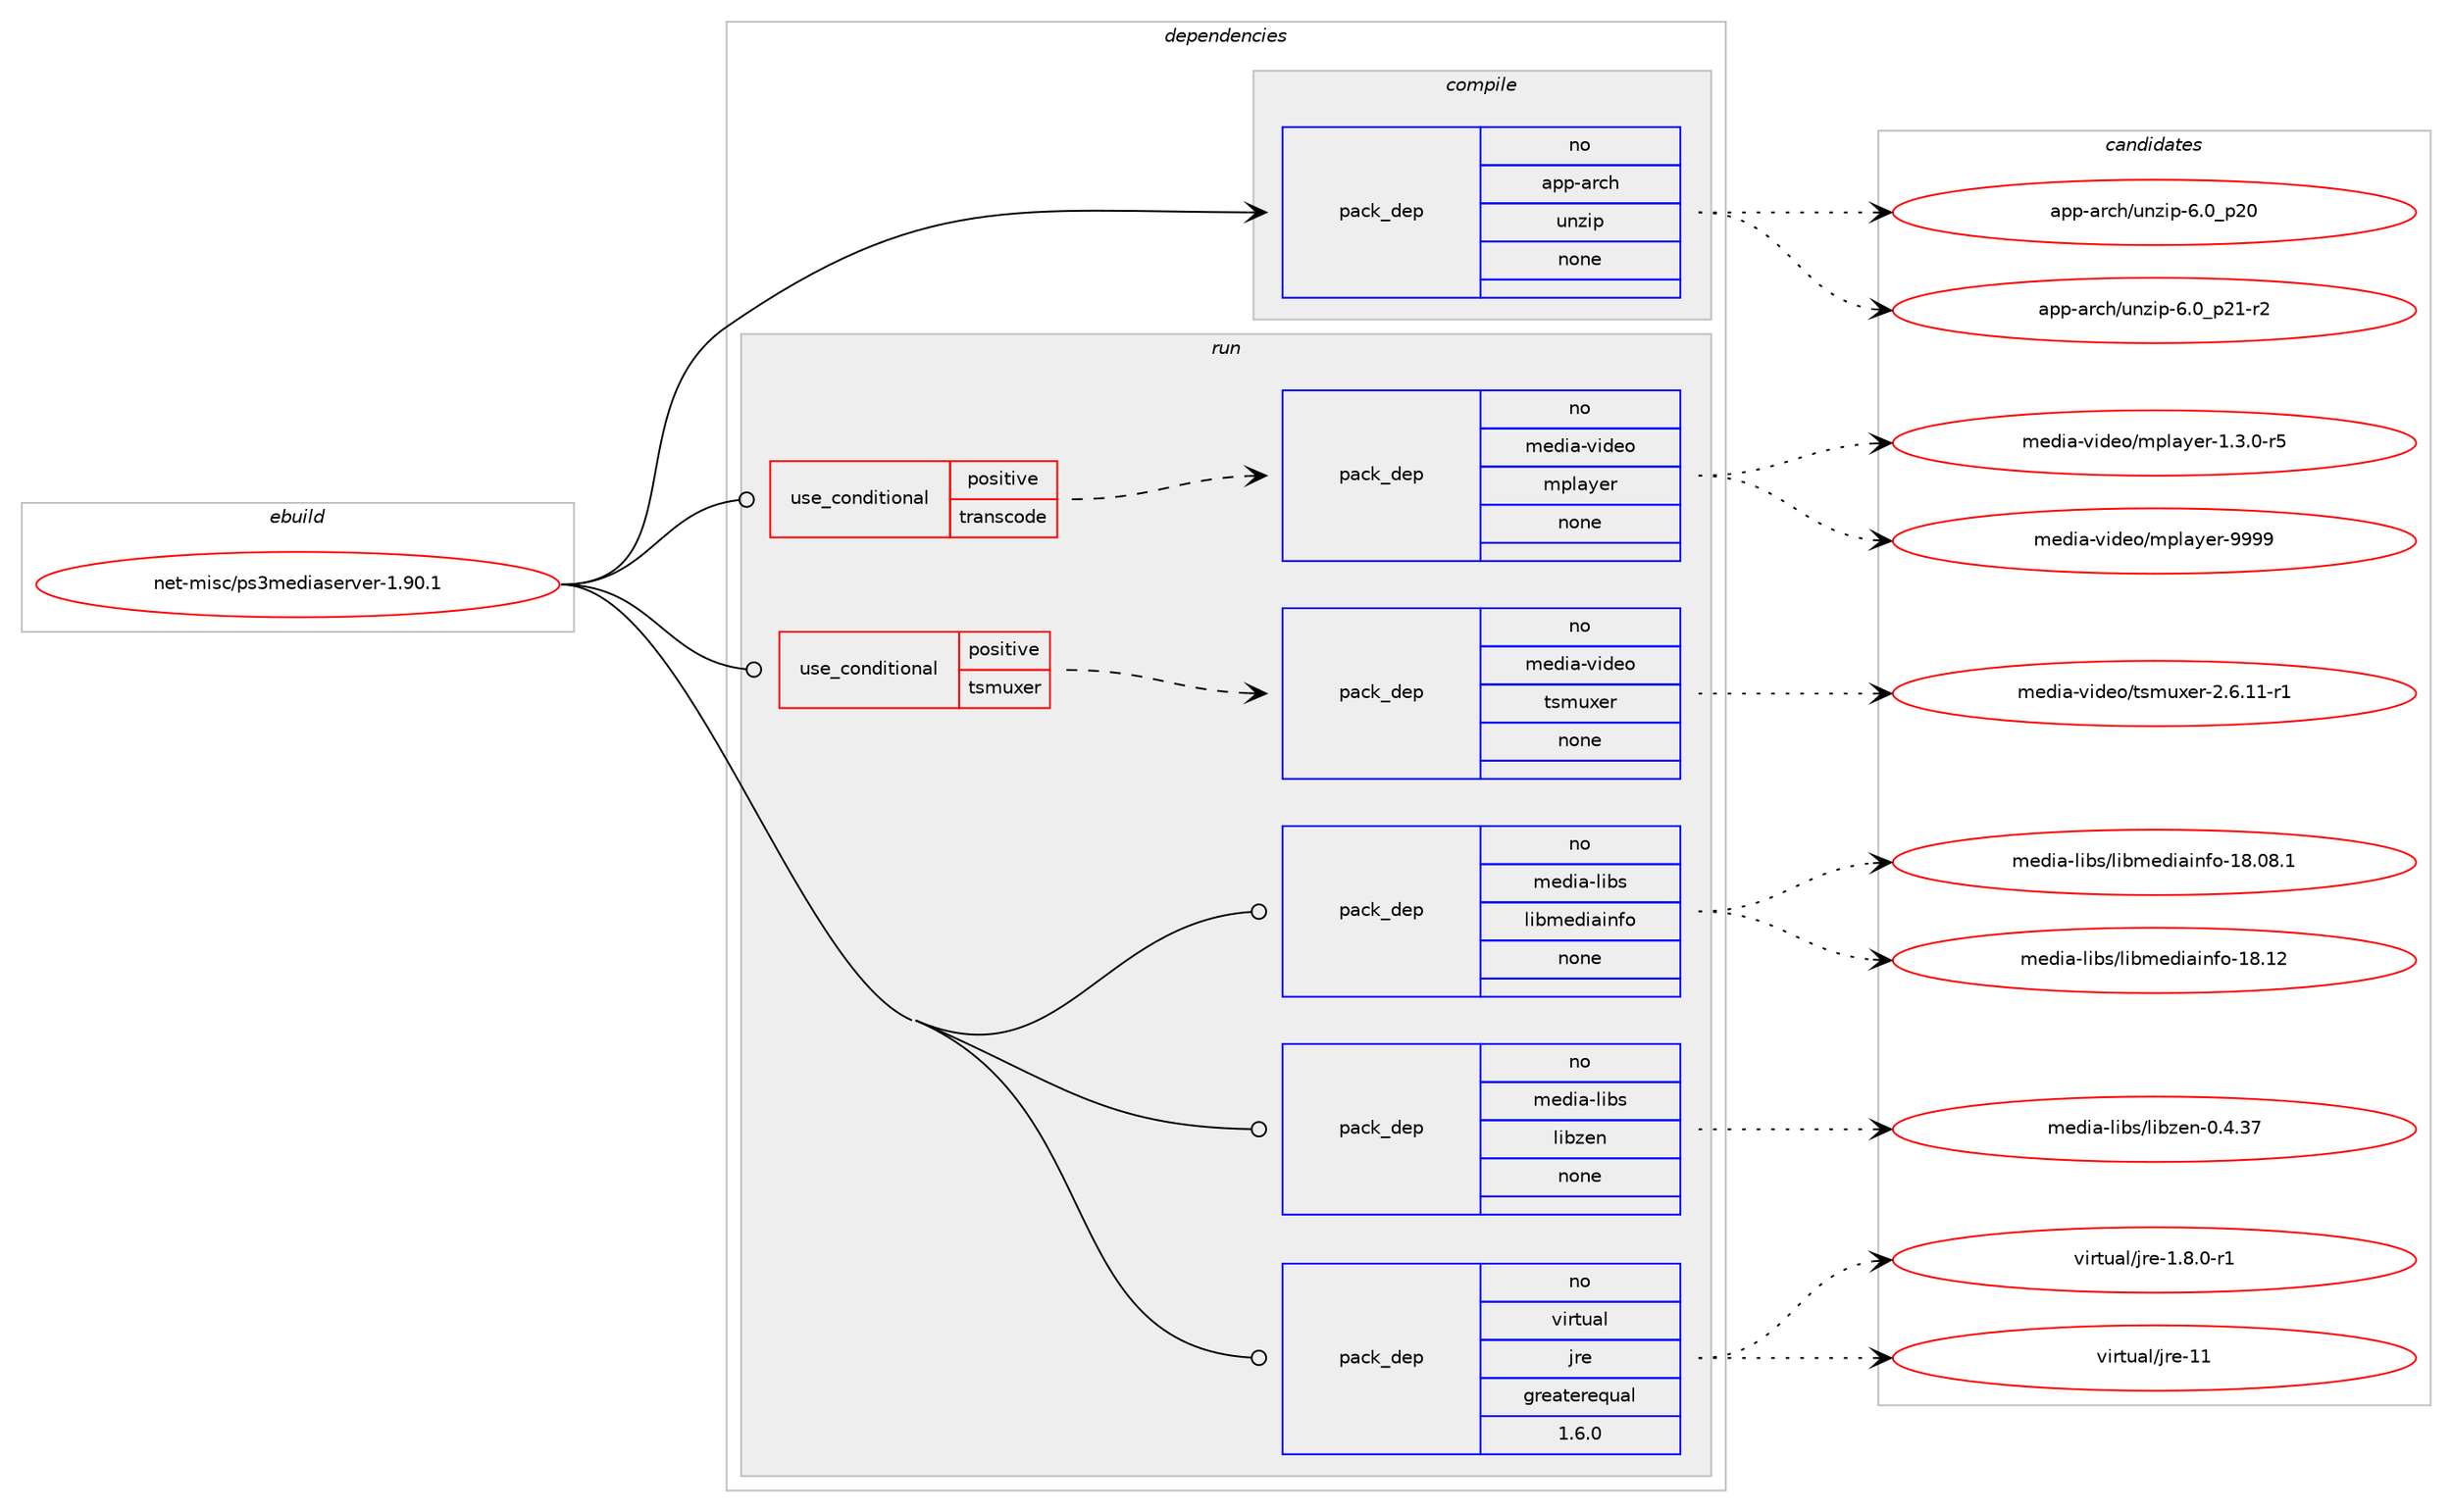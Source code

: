 digraph prolog {

# *************
# Graph options
# *************

newrank=true;
concentrate=true;
compound=true;
graph [rankdir=LR,fontname=Helvetica,fontsize=10,ranksep=1.5];#, ranksep=2.5, nodesep=0.2];
edge  [arrowhead=vee];
node  [fontname=Helvetica,fontsize=10];

# **********
# The ebuild
# **********

subgraph cluster_leftcol {
color=gray;
rank=same;
label=<<i>ebuild</i>>;
id [label="net-misc/ps3mediaserver-1.90.1", color=red, width=4, href="../net-misc/ps3mediaserver-1.90.1.svg"];
}

# ****************
# The dependencies
# ****************

subgraph cluster_midcol {
color=gray;
label=<<i>dependencies</i>>;
subgraph cluster_compile {
fillcolor="#eeeeee";
style=filled;
label=<<i>compile</i>>;
subgraph pack1194749 {
dependency1671052 [label=<<TABLE BORDER="0" CELLBORDER="1" CELLSPACING="0" CELLPADDING="4" WIDTH="220"><TR><TD ROWSPAN="6" CELLPADDING="30">pack_dep</TD></TR><TR><TD WIDTH="110">no</TD></TR><TR><TD>app-arch</TD></TR><TR><TD>unzip</TD></TR><TR><TD>none</TD></TR><TR><TD></TD></TR></TABLE>>, shape=none, color=blue];
}
id:e -> dependency1671052:w [weight=20,style="solid",arrowhead="vee"];
}
subgraph cluster_compileandrun {
fillcolor="#eeeeee";
style=filled;
label=<<i>compile and run</i>>;
}
subgraph cluster_run {
fillcolor="#eeeeee";
style=filled;
label=<<i>run</i>>;
subgraph cond449068 {
dependency1671053 [label=<<TABLE BORDER="0" CELLBORDER="1" CELLSPACING="0" CELLPADDING="4"><TR><TD ROWSPAN="3" CELLPADDING="10">use_conditional</TD></TR><TR><TD>positive</TD></TR><TR><TD>transcode</TD></TR></TABLE>>, shape=none, color=red];
subgraph pack1194750 {
dependency1671054 [label=<<TABLE BORDER="0" CELLBORDER="1" CELLSPACING="0" CELLPADDING="4" WIDTH="220"><TR><TD ROWSPAN="6" CELLPADDING="30">pack_dep</TD></TR><TR><TD WIDTH="110">no</TD></TR><TR><TD>media-video</TD></TR><TR><TD>mplayer</TD></TR><TR><TD>none</TD></TR><TR><TD></TD></TR></TABLE>>, shape=none, color=blue];
}
dependency1671053:e -> dependency1671054:w [weight=20,style="dashed",arrowhead="vee"];
}
id:e -> dependency1671053:w [weight=20,style="solid",arrowhead="odot"];
subgraph cond449069 {
dependency1671055 [label=<<TABLE BORDER="0" CELLBORDER="1" CELLSPACING="0" CELLPADDING="4"><TR><TD ROWSPAN="3" CELLPADDING="10">use_conditional</TD></TR><TR><TD>positive</TD></TR><TR><TD>tsmuxer</TD></TR></TABLE>>, shape=none, color=red];
subgraph pack1194751 {
dependency1671056 [label=<<TABLE BORDER="0" CELLBORDER="1" CELLSPACING="0" CELLPADDING="4" WIDTH="220"><TR><TD ROWSPAN="6" CELLPADDING="30">pack_dep</TD></TR><TR><TD WIDTH="110">no</TD></TR><TR><TD>media-video</TD></TR><TR><TD>tsmuxer</TD></TR><TR><TD>none</TD></TR><TR><TD></TD></TR></TABLE>>, shape=none, color=blue];
}
dependency1671055:e -> dependency1671056:w [weight=20,style="dashed",arrowhead="vee"];
}
id:e -> dependency1671055:w [weight=20,style="solid",arrowhead="odot"];
subgraph pack1194752 {
dependency1671057 [label=<<TABLE BORDER="0" CELLBORDER="1" CELLSPACING="0" CELLPADDING="4" WIDTH="220"><TR><TD ROWSPAN="6" CELLPADDING="30">pack_dep</TD></TR><TR><TD WIDTH="110">no</TD></TR><TR><TD>media-libs</TD></TR><TR><TD>libmediainfo</TD></TR><TR><TD>none</TD></TR><TR><TD></TD></TR></TABLE>>, shape=none, color=blue];
}
id:e -> dependency1671057:w [weight=20,style="solid",arrowhead="odot"];
subgraph pack1194753 {
dependency1671058 [label=<<TABLE BORDER="0" CELLBORDER="1" CELLSPACING="0" CELLPADDING="4" WIDTH="220"><TR><TD ROWSPAN="6" CELLPADDING="30">pack_dep</TD></TR><TR><TD WIDTH="110">no</TD></TR><TR><TD>media-libs</TD></TR><TR><TD>libzen</TD></TR><TR><TD>none</TD></TR><TR><TD></TD></TR></TABLE>>, shape=none, color=blue];
}
id:e -> dependency1671058:w [weight=20,style="solid",arrowhead="odot"];
subgraph pack1194754 {
dependency1671059 [label=<<TABLE BORDER="0" CELLBORDER="1" CELLSPACING="0" CELLPADDING="4" WIDTH="220"><TR><TD ROWSPAN="6" CELLPADDING="30">pack_dep</TD></TR><TR><TD WIDTH="110">no</TD></TR><TR><TD>virtual</TD></TR><TR><TD>jre</TD></TR><TR><TD>greaterequal</TD></TR><TR><TD>1.6.0</TD></TR></TABLE>>, shape=none, color=blue];
}
id:e -> dependency1671059:w [weight=20,style="solid",arrowhead="odot"];
}
}

# **************
# The candidates
# **************

subgraph cluster_choices {
rank=same;
color=gray;
label=<<i>candidates</i>>;

subgraph choice1194749 {
color=black;
nodesep=1;
choice971121124597114991044711711012210511245544648951125048 [label="app-arch/unzip-6.0_p20", color=red, width=4,href="../app-arch/unzip-6.0_p20.svg"];
choice9711211245971149910447117110122105112455446489511250494511450 [label="app-arch/unzip-6.0_p21-r2", color=red, width=4,href="../app-arch/unzip-6.0_p21-r2.svg"];
dependency1671052:e -> choice971121124597114991044711711012210511245544648951125048:w [style=dotted,weight="100"];
dependency1671052:e -> choice9711211245971149910447117110122105112455446489511250494511450:w [style=dotted,weight="100"];
}
subgraph choice1194750 {
color=black;
nodesep=1;
choice109101100105974511810510010111147109112108971211011144549465146484511453 [label="media-video/mplayer-1.3.0-r5", color=red, width=4,href="../media-video/mplayer-1.3.0-r5.svg"];
choice109101100105974511810510010111147109112108971211011144557575757 [label="media-video/mplayer-9999", color=red, width=4,href="../media-video/mplayer-9999.svg"];
dependency1671054:e -> choice109101100105974511810510010111147109112108971211011144549465146484511453:w [style=dotted,weight="100"];
dependency1671054:e -> choice109101100105974511810510010111147109112108971211011144557575757:w [style=dotted,weight="100"];
}
subgraph choice1194751 {
color=black;
nodesep=1;
choice109101100105974511810510010111147116115109117120101114455046544649494511449 [label="media-video/tsmuxer-2.6.11-r1", color=red, width=4,href="../media-video/tsmuxer-2.6.11-r1.svg"];
dependency1671056:e -> choice109101100105974511810510010111147116115109117120101114455046544649494511449:w [style=dotted,weight="100"];
}
subgraph choice1194752 {
color=black;
nodesep=1;
choice1091011001059745108105981154710810598109101100105971051101021114549564648564649 [label="media-libs/libmediainfo-18.08.1", color=red, width=4,href="../media-libs/libmediainfo-18.08.1.svg"];
choice109101100105974510810598115471081059810910110010597105110102111454956464950 [label="media-libs/libmediainfo-18.12", color=red, width=4,href="../media-libs/libmediainfo-18.12.svg"];
dependency1671057:e -> choice1091011001059745108105981154710810598109101100105971051101021114549564648564649:w [style=dotted,weight="100"];
dependency1671057:e -> choice109101100105974510810598115471081059810910110010597105110102111454956464950:w [style=dotted,weight="100"];
}
subgraph choice1194753 {
color=black;
nodesep=1;
choice109101100105974510810598115471081059812210111045484652465155 [label="media-libs/libzen-0.4.37", color=red, width=4,href="../media-libs/libzen-0.4.37.svg"];
dependency1671058:e -> choice109101100105974510810598115471081059812210111045484652465155:w [style=dotted,weight="100"];
}
subgraph choice1194754 {
color=black;
nodesep=1;
choice11810511411611797108471061141014549465646484511449 [label="virtual/jre-1.8.0-r1", color=red, width=4,href="../virtual/jre-1.8.0-r1.svg"];
choice1181051141161179710847106114101454949 [label="virtual/jre-11", color=red, width=4,href="../virtual/jre-11.svg"];
dependency1671059:e -> choice11810511411611797108471061141014549465646484511449:w [style=dotted,weight="100"];
dependency1671059:e -> choice1181051141161179710847106114101454949:w [style=dotted,weight="100"];
}
}

}
